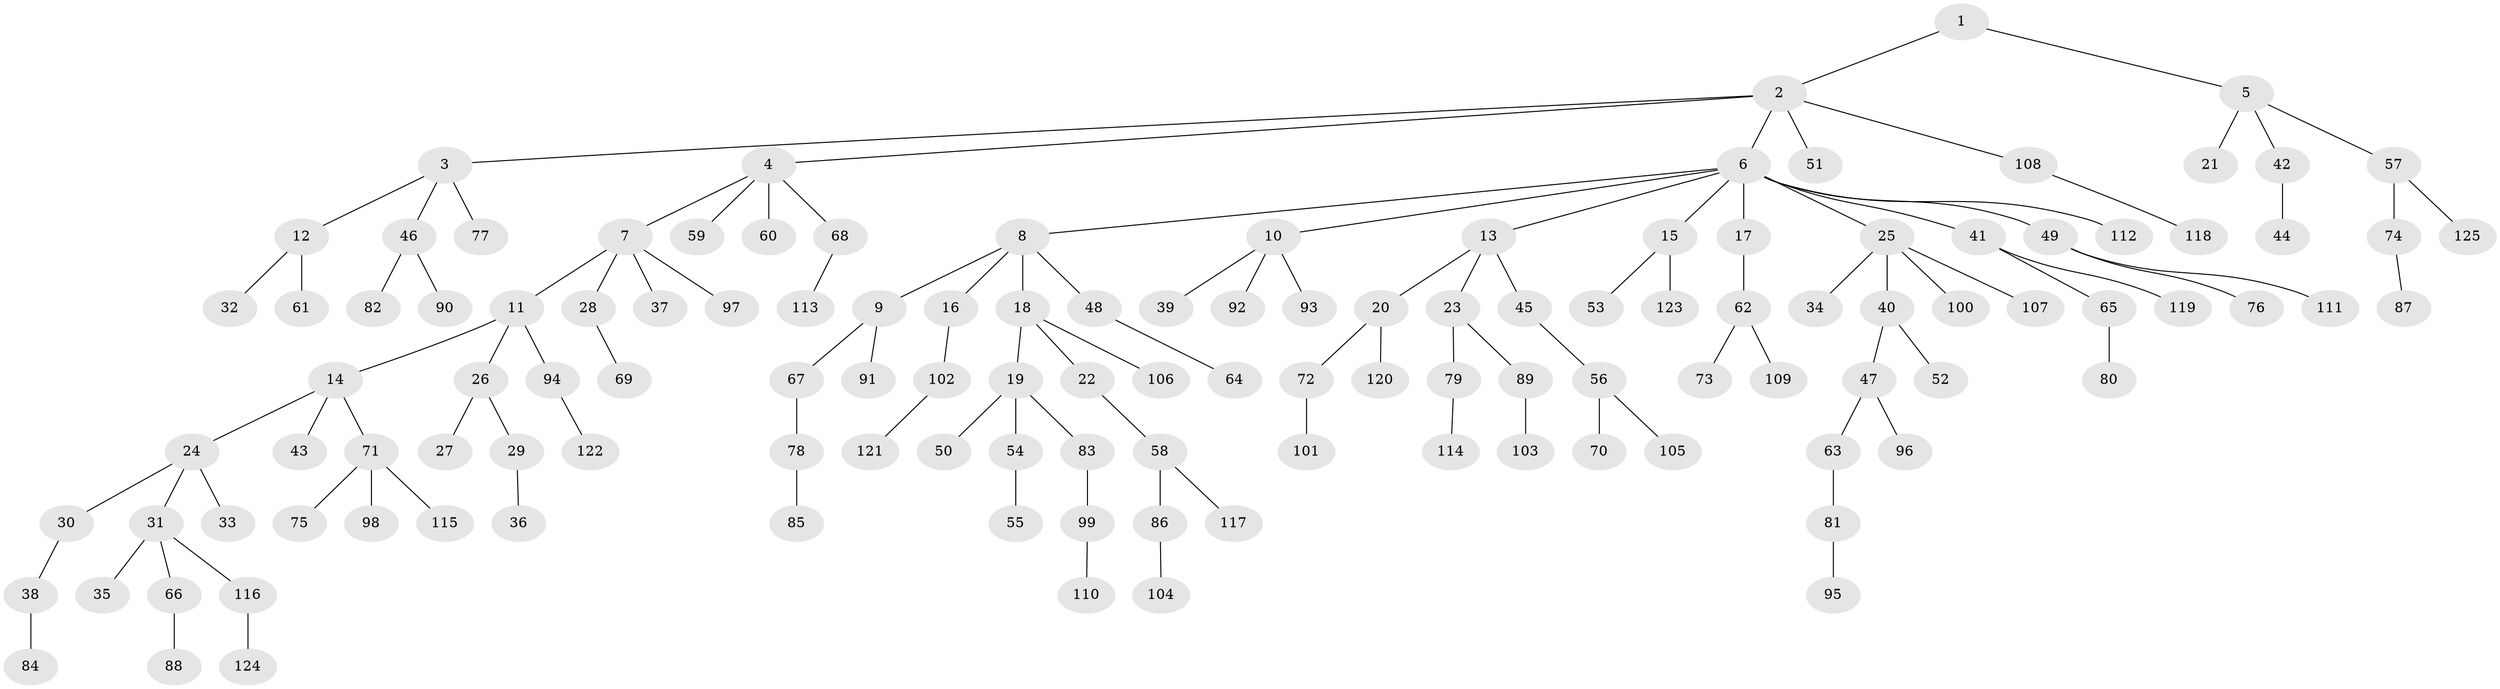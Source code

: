 // coarse degree distribution, {2: 0.2631578947368421, 4: 0.07894736842105263, 3: 0.13157894736842105, 8: 0.02631578947368421, 1: 0.5}
// Generated by graph-tools (version 1.1) at 2025/51/03/04/25 22:51:25]
// undirected, 125 vertices, 124 edges
graph export_dot {
  node [color=gray90,style=filled];
  1;
  2;
  3;
  4;
  5;
  6;
  7;
  8;
  9;
  10;
  11;
  12;
  13;
  14;
  15;
  16;
  17;
  18;
  19;
  20;
  21;
  22;
  23;
  24;
  25;
  26;
  27;
  28;
  29;
  30;
  31;
  32;
  33;
  34;
  35;
  36;
  37;
  38;
  39;
  40;
  41;
  42;
  43;
  44;
  45;
  46;
  47;
  48;
  49;
  50;
  51;
  52;
  53;
  54;
  55;
  56;
  57;
  58;
  59;
  60;
  61;
  62;
  63;
  64;
  65;
  66;
  67;
  68;
  69;
  70;
  71;
  72;
  73;
  74;
  75;
  76;
  77;
  78;
  79;
  80;
  81;
  82;
  83;
  84;
  85;
  86;
  87;
  88;
  89;
  90;
  91;
  92;
  93;
  94;
  95;
  96;
  97;
  98;
  99;
  100;
  101;
  102;
  103;
  104;
  105;
  106;
  107;
  108;
  109;
  110;
  111;
  112;
  113;
  114;
  115;
  116;
  117;
  118;
  119;
  120;
  121;
  122;
  123;
  124;
  125;
  1 -- 2;
  1 -- 5;
  2 -- 3;
  2 -- 4;
  2 -- 6;
  2 -- 51;
  2 -- 108;
  3 -- 12;
  3 -- 46;
  3 -- 77;
  4 -- 7;
  4 -- 59;
  4 -- 60;
  4 -- 68;
  5 -- 21;
  5 -- 42;
  5 -- 57;
  6 -- 8;
  6 -- 10;
  6 -- 13;
  6 -- 15;
  6 -- 17;
  6 -- 25;
  6 -- 41;
  6 -- 49;
  6 -- 112;
  7 -- 11;
  7 -- 28;
  7 -- 37;
  7 -- 97;
  8 -- 9;
  8 -- 16;
  8 -- 18;
  8 -- 48;
  9 -- 67;
  9 -- 91;
  10 -- 39;
  10 -- 92;
  10 -- 93;
  11 -- 14;
  11 -- 26;
  11 -- 94;
  12 -- 32;
  12 -- 61;
  13 -- 20;
  13 -- 23;
  13 -- 45;
  14 -- 24;
  14 -- 43;
  14 -- 71;
  15 -- 53;
  15 -- 123;
  16 -- 102;
  17 -- 62;
  18 -- 19;
  18 -- 22;
  18 -- 106;
  19 -- 50;
  19 -- 54;
  19 -- 83;
  20 -- 72;
  20 -- 120;
  22 -- 58;
  23 -- 79;
  23 -- 89;
  24 -- 30;
  24 -- 31;
  24 -- 33;
  25 -- 34;
  25 -- 40;
  25 -- 100;
  25 -- 107;
  26 -- 27;
  26 -- 29;
  28 -- 69;
  29 -- 36;
  30 -- 38;
  31 -- 35;
  31 -- 66;
  31 -- 116;
  38 -- 84;
  40 -- 47;
  40 -- 52;
  41 -- 65;
  41 -- 119;
  42 -- 44;
  45 -- 56;
  46 -- 82;
  46 -- 90;
  47 -- 63;
  47 -- 96;
  48 -- 64;
  49 -- 76;
  49 -- 111;
  54 -- 55;
  56 -- 70;
  56 -- 105;
  57 -- 74;
  57 -- 125;
  58 -- 86;
  58 -- 117;
  62 -- 73;
  62 -- 109;
  63 -- 81;
  65 -- 80;
  66 -- 88;
  67 -- 78;
  68 -- 113;
  71 -- 75;
  71 -- 98;
  71 -- 115;
  72 -- 101;
  74 -- 87;
  78 -- 85;
  79 -- 114;
  81 -- 95;
  83 -- 99;
  86 -- 104;
  89 -- 103;
  94 -- 122;
  99 -- 110;
  102 -- 121;
  108 -- 118;
  116 -- 124;
}

